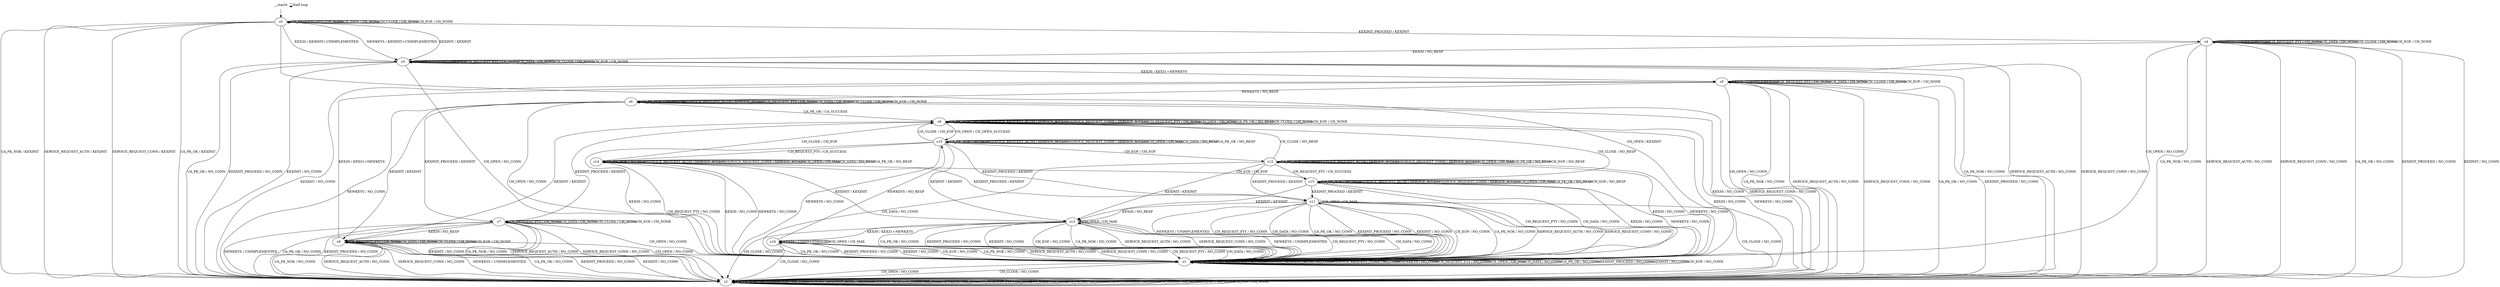 digraph G {
	graph [name=G];
	s0	[label=s0];
	s0 -> s0	[key=0,
		label="CH_REQUEST_PTY / CH_NONE"];
	s0 -> s0	[key=1,
		label="CH_DATA / CH_NONE"];
	s0 -> s0	[key=2,
		label="CH_CLOSE / CH_NONE"];
	s0 -> s0	[key=3,
		label="CH_EOF / CH_NONE"];
	s1	[label=s1];
	s0 -> s1	[key=0,
		label="CH_OPEN / KEXINIT"];
	s2	[label=s2];
	s0 -> s2	[key=0,
		label="UA_PK_NOK / KEXINIT"];
	s0 -> s2	[key=1,
		label="SERVICE_REQUEST_AUTH / KEXINIT"];
	s0 -> s2	[key=2,
		label="SERVICE_REQUEST_CONN / KEXINIT"];
	s0 -> s2	[key=3,
		label="UA_PK_OK / KEXINIT"];
	s3	[label=s3];
	s0 -> s3	[key=0,
		label="KEX30 / KEXINIT+UNIMPLEMENTED"];
	s0 -> s3	[key=1,
		label="NEWKEYS / KEXINIT+UNIMPLEMENTED"];
	s0 -> s3	[key=2,
		label="KEXINIT / KEXINIT"];
	s4	[label=s4];
	s0 -> s4	[key=0,
		label="KEXINIT_PROCEED / KEXINIT"];
	s1 -> s1	[key=0,
		label="UA_PK_NOK / NO_CONN"];
	s1 -> s1	[key=1,
		label="KEX30 / NO_CONN"];
	s1 -> s1	[key=2,
		label="SERVICE_REQUEST_AUTH / NO_CONN"];
	s1 -> s1	[key=3,
		label="SERVICE_REQUEST_CONN / NO_CONN"];
	s1 -> s1	[key=4,
		label="NEWKEYS / NO_CONN"];
	s1 -> s1	[key=5,
		label="CH_REQUEST_PTY / NO_CONN"];
	s1 -> s1	[key=6,
		label="CH_OPEN / CH_MAX"];
	s1 -> s1	[key=7,
		label="CH_DATA / NO_CONN"];
	s1 -> s1	[key=8,
		label="UA_PK_OK / NO_CONN"];
	s1 -> s1	[key=9,
		label="KEXINIT_PROCEED / NO_CONN"];
	s1 -> s1	[key=10,
		label="KEXINIT / NO_CONN"];
	s1 -> s1	[key=11,
		label="CH_EOF / NO_CONN"];
	s1 -> s2	[key=0,
		label="CH_CLOSE / NO_CONN"];
	s2 -> s1	[key=0,
		label="CH_OPEN / NO_CONN"];
	s2 -> s2	[key=0,
		label="UA_PK_NOK / NO_CONN"];
	s2 -> s2	[key=1,
		label="KEX30 / NO_CONN"];
	s2 -> s2	[key=2,
		label="SERVICE_REQUEST_AUTH / NO_CONN"];
	s2 -> s2	[key=3,
		label="SERVICE_REQUEST_CONN / NO_CONN"];
	s2 -> s2	[key=4,
		label="NEWKEYS / NO_CONN"];
	s2 -> s2	[key=5,
		label="CH_REQUEST_PTY / CH_NONE"];
	s2 -> s2	[key=6,
		label="CH_DATA / CH_NONE"];
	s2 -> s2	[key=7,
		label="UA_PK_OK / NO_CONN"];
	s2 -> s2	[key=8,
		label="KEXINIT_PROCEED / NO_CONN"];
	s2 -> s2	[key=9,
		label="CH_CLOSE / CH_NONE"];
	s2 -> s2	[key=10,
		label="KEXINIT / NO_CONN"];
	s2 -> s2	[key=11,
		label="CH_EOF / CH_NONE"];
	s3 -> s1	[key=0,
		label="CH_OPEN / NO_CONN"];
	s3 -> s2	[key=0,
		label="UA_PK_NOK / NO_CONN"];
	s3 -> s2	[key=1,
		label="SERVICE_REQUEST_AUTH / NO_CONN"];
	s3 -> s2	[key=2,
		label="SERVICE_REQUEST_CONN / NO_CONN"];
	s3 -> s2	[key=3,
		label="UA_PK_OK / NO_CONN"];
	s3 -> s2	[key=4,
		label="KEXINIT_PROCEED / NO_CONN"];
	s3 -> s2	[key=5,
		label="KEXINIT / NO_CONN"];
	s3 -> s3	[key=0,
		label="NEWKEYS / UNIMPLEMENTED"];
	s3 -> s3	[key=1,
		label="CH_REQUEST_PTY / CH_NONE"];
	s3 -> s3	[key=2,
		label="CH_DATA / CH_NONE"];
	s3 -> s3	[key=3,
		label="CH_CLOSE / CH_NONE"];
	s3 -> s3	[key=4,
		label="CH_EOF / CH_NONE"];
	s5	[label=s5];
	s3 -> s5	[key=0,
		label="KEX30 / KEX31+NEWKEYS"];
	s4 -> s1	[key=0,
		label="CH_OPEN / NO_CONN"];
	s4 -> s2	[key=0,
		label="UA_PK_NOK / NO_CONN"];
	s4 -> s2	[key=1,
		label="SERVICE_REQUEST_AUTH / NO_CONN"];
	s4 -> s2	[key=2,
		label="SERVICE_REQUEST_CONN / NO_CONN"];
	s4 -> s2	[key=3,
		label="UA_PK_OK / NO_CONN"];
	s4 -> s2	[key=4,
		label="KEXINIT_PROCEED / NO_CONN"];
	s4 -> s2	[key=5,
		label="KEXINIT / NO_CONN"];
	s4 -> s3	[key=0,
		label="KEX30 / NO_RESP"];
	s4 -> s4	[key=0,
		label="NEWKEYS / UNIMPLEMENTED"];
	s4 -> s4	[key=1,
		label="CH_REQUEST_PTY / CH_NONE"];
	s4 -> s4	[key=2,
		label="CH_DATA / CH_NONE"];
	s4 -> s4	[key=3,
		label="CH_CLOSE / CH_NONE"];
	s4 -> s4	[key=4,
		label="CH_EOF / CH_NONE"];
	s5 -> s1	[key=0,
		label="CH_OPEN / NO_CONN"];
	s5 -> s2	[key=0,
		label="UA_PK_NOK / NO_CONN"];
	s5 -> s2	[key=1,
		label="SERVICE_REQUEST_AUTH / NO_CONN"];
	s5 -> s2	[key=2,
		label="SERVICE_REQUEST_CONN / NO_CONN"];
	s5 -> s2	[key=3,
		label="UA_PK_OK / NO_CONN"];
	s5 -> s2	[key=4,
		label="KEXINIT_PROCEED / NO_CONN"];
	s5 -> s2	[key=5,
		label="KEXINIT / NO_CONN"];
	s5 -> s5	[key=0,
		label="KEX30 / UNIMPLEMENTED"];
	s5 -> s5	[key=1,
		label="CH_REQUEST_PTY / CH_NONE"];
	s5 -> s5	[key=2,
		label="CH_DATA / CH_NONE"];
	s5 -> s5	[key=3,
		label="CH_CLOSE / CH_NONE"];
	s5 -> s5	[key=4,
		label="CH_EOF / CH_NONE"];
	s6	[label=s6];
	s5 -> s6	[key=0,
		label="NEWKEYS / NO_RESP"];
	s6 -> s1	[key=0,
		label="CH_OPEN / NO_CONN"];
	s6 -> s2	[key=0,
		label="KEX30 / NO_CONN"];
	s6 -> s2	[key=1,
		label="SERVICE_REQUEST_CONN / NO_CONN"];
	s6 -> s2	[key=2,
		label="NEWKEYS / NO_CONN"];
	s6 -> s6	[key=0,
		label="UA_PK_NOK / UA_FAILURE"];
	s6 -> s6	[key=1,
		label="SERVICE_REQUEST_AUTH / SERVICE_ACCEPT"];
	s6 -> s6	[key=2,
		label="CH_REQUEST_PTY / CH_NONE"];
	s6 -> s6	[key=3,
		label="CH_DATA / CH_NONE"];
	s6 -> s6	[key=4,
		label="CH_CLOSE / CH_NONE"];
	s6 -> s6	[key=5,
		label="CH_EOF / CH_NONE"];
	s7	[label=s7];
	s6 -> s7	[key=0,
		label="KEXINIT_PROCEED / KEXINIT"];
	s8	[label=s8];
	s6 -> s8	[key=0,
		label="KEXINIT / KEXINIT"];
	s9	[label=s9];
	s6 -> s9	[key=0,
		label="UA_PK_OK / UA_SUCCESS"];
	s7 -> s1	[key=0,
		label="CH_OPEN / NO_CONN"];
	s7 -> s2	[key=0,
		label="UA_PK_NOK / NO_CONN"];
	s7 -> s2	[key=1,
		label="SERVICE_REQUEST_AUTH / NO_CONN"];
	s7 -> s2	[key=2,
		label="SERVICE_REQUEST_CONN / NO_CONN"];
	s7 -> s2	[key=3,
		label="NEWKEYS / UNIMPLEMENTED"];
	s7 -> s2	[key=4,
		label="UA_PK_OK / NO_CONN"];
	s7 -> s2	[key=5,
		label="KEXINIT_PROCEED / NO_CONN"];
	s7 -> s2	[key=6,
		label="KEXINIT / NO_CONN"];
	s7 -> s7	[key=0,
		label="CH_REQUEST_PTY / CH_NONE"];
	s7 -> s7	[key=1,
		label="CH_DATA / CH_NONE"];
	s7 -> s7	[key=2,
		label="CH_CLOSE / CH_NONE"];
	s7 -> s7	[key=3,
		label="CH_EOF / CH_NONE"];
	s7 -> s8	[key=0,
		label="KEX30 / NO_RESP"];
	s8 -> s1	[key=0,
		label="CH_OPEN / NO_CONN"];
	s8 -> s2	[key=0,
		label="UA_PK_NOK / NO_CONN"];
	s8 -> s2	[key=1,
		label="SERVICE_REQUEST_AUTH / NO_CONN"];
	s8 -> s2	[key=2,
		label="SERVICE_REQUEST_CONN / NO_CONN"];
	s8 -> s2	[key=3,
		label="NEWKEYS / UNIMPLEMENTED"];
	s8 -> s2	[key=4,
		label="UA_PK_OK / NO_CONN"];
	s8 -> s2	[key=5,
		label="KEXINIT_PROCEED / NO_CONN"];
	s8 -> s2	[key=6,
		label="KEXINIT / NO_CONN"];
	s8 -> s5	[key=0,
		label="KEX30 / KEX31+NEWKEYS"];
	s8 -> s8	[key=0,
		label="CH_REQUEST_PTY / CH_NONE"];
	s8 -> s8	[key=1,
		label="CH_DATA / CH_NONE"];
	s8 -> s8	[key=2,
		label="CH_CLOSE / CH_NONE"];
	s8 -> s8	[key=3,
		label="CH_EOF / CH_NONE"];
	s9 -> s2	[key=0,
		label="KEX30 / NO_CONN"];
	s9 -> s2	[key=1,
		label="NEWKEYS / NO_CONN"];
	s9 -> s7	[key=0,
		label="KEXINIT_PROCEED / KEXINIT"];
	s9 -> s8	[key=0,
		label="KEXINIT / KEXINIT"];
	s9 -> s9	[key=0,
		label="UA_PK_NOK / NO_RESP"];
	s9 -> s9	[key=1,
		label="SERVICE_REQUEST_AUTH / SERVICE_ACCEPT"];
	s9 -> s9	[key=2,
		label="SERVICE_REQUEST_CONN / SERVICE_ACCEPT"];
	s9 -> s9	[key=3,
		label="CH_REQUEST_PTY / CH_NONE"];
	s9 -> s9	[key=4,
		label="CH_DATA / CH_NONE"];
	s9 -> s9	[key=5,
		label="UA_PK_OK / NO_RESP"];
	s9 -> s9	[key=6,
		label="CH_CLOSE / CH_NONE"];
	s9 -> s9	[key=7,
		label="CH_EOF / CH_NONE"];
	s10	[label=s10];
	s9 -> s10	[key=0,
		label="CH_OPEN / CH_OPEN_SUCCESS"];
	s10 -> s1	[key=0,
		label="KEX30 / NO_CONN"];
	s10 -> s1	[key=1,
		label="NEWKEYS / NO_CONN"];
	s10 -> s9	[key=0,
		label="CH_CLOSE / CH_EOF"];
	s10 -> s10	[key=0,
		label="UA_PK_NOK / NO_RESP"];
	s10 -> s10	[key=1,
		label="SERVICE_REQUEST_AUTH / SERVICE_ACCEPT"];
	s10 -> s10	[key=2,
		label="SERVICE_REQUEST_CONN / SERVICE_ACCEPT"];
	s10 -> s10	[key=3,
		label="CH_OPEN / CH_MAX"];
	s10 -> s10	[key=4,
		label="CH_DATA / NO_RESP"];
	s10 -> s10	[key=5,
		label="UA_PK_OK / NO_RESP"];
	s11	[label=s11];
	s10 -> s11	[key=0,
		label="KEXINIT_PROCEED / KEXINIT"];
	s12	[label=s12];
	s10 -> s12	[key=0,
		label="CH_EOF / CH_EOF"];
	s13	[label=s13];
	s10 -> s13	[key=0,
		label="KEXINIT / KEXINIT"];
	s14	[label=s14];
	s10 -> s14	[key=0,
		label="CH_REQUEST_PTY / CH_SUCCESS"];
	s11 -> s1	[key=0,
		label="UA_PK_NOK / NO_CONN"];
	s11 -> s1	[key=1,
		label="SERVICE_REQUEST_AUTH / NO_CONN"];
	s11 -> s1	[key=2,
		label="SERVICE_REQUEST_CONN / NO_CONN"];
	s11 -> s1	[key=3,
		label="NEWKEYS / UNIMPLEMENTED"];
	s11 -> s1	[key=4,
		label="CH_REQUEST_PTY / NO_CONN"];
	s11 -> s1	[key=5,
		label="CH_DATA / NO_CONN"];
	s11 -> s1	[key=6,
		label="UA_PK_OK / NO_CONN"];
	s11 -> s1	[key=7,
		label="KEXINIT_PROCEED / NO_CONN"];
	s11 -> s1	[key=8,
		label="KEXINIT / NO_CONN"];
	s11 -> s1	[key=9,
		label="CH_EOF / NO_CONN"];
	s11 -> s2	[key=0,
		label="CH_CLOSE / NO_CONN"];
	s11 -> s11	[key=0,
		label="CH_OPEN / CH_MAX"];
	s11 -> s13	[key=0,
		label="KEX30 / NO_RESP"];
	s12 -> s1	[key=0,
		label="KEX30 / NO_CONN"];
	s12 -> s1	[key=1,
		label="NEWKEYS / NO_CONN"];
	s12 -> s1	[key=2,
		label="CH_DATA / NO_CONN"];
	s12 -> s9	[key=0,
		label="CH_CLOSE / NO_RESP"];
	s12 -> s11	[key=0,
		label="KEXINIT_PROCEED / KEXINIT"];
	s12 -> s12	[key=0,
		label="UA_PK_NOK / NO_RESP"];
	s12 -> s12	[key=1,
		label="SERVICE_REQUEST_AUTH / SERVICE_ACCEPT"];
	s12 -> s12	[key=2,
		label="SERVICE_REQUEST_CONN / SERVICE_ACCEPT"];
	s12 -> s12	[key=3,
		label="CH_OPEN / CH_MAX"];
	s12 -> s12	[key=4,
		label="UA_PK_OK / NO_RESP"];
	s12 -> s12	[key=5,
		label="CH_EOF / NO_RESP"];
	s12 -> s13	[key=0,
		label="KEXINIT / KEXINIT"];
	s15	[label=s15];
	s12 -> s15	[key=0,
		label="CH_REQUEST_PTY / CH_SUCCESS"];
	s13 -> s1	[key=0,
		label="UA_PK_NOK / NO_CONN"];
	s13 -> s1	[key=1,
		label="SERVICE_REQUEST_AUTH / NO_CONN"];
	s13 -> s1	[key=2,
		label="SERVICE_REQUEST_CONN / NO_CONN"];
	s13 -> s1	[key=3,
		label="NEWKEYS / UNIMPLEMENTED"];
	s13 -> s1	[key=4,
		label="CH_REQUEST_PTY / NO_CONN"];
	s13 -> s1	[key=5,
		label="CH_DATA / NO_CONN"];
	s13 -> s1	[key=6,
		label="UA_PK_OK / NO_CONN"];
	s13 -> s1	[key=7,
		label="KEXINIT_PROCEED / NO_CONN"];
	s13 -> s1	[key=8,
		label="KEXINIT / NO_CONN"];
	s13 -> s1	[key=9,
		label="CH_EOF / NO_CONN"];
	s13 -> s2	[key=0,
		label="CH_CLOSE / NO_CONN"];
	s13 -> s13	[key=0,
		label="CH_OPEN / CH_MAX"];
	s16	[label=s16];
	s13 -> s16	[key=0,
		label="KEX30 / KEX31+NEWKEYS"];
	s14 -> s1	[key=0,
		label="KEX30 / NO_CONN"];
	s14 -> s1	[key=1,
		label="NEWKEYS / NO_CONN"];
	s14 -> s1	[key=2,
		label="CH_REQUEST_PTY / NO_CONN"];
	s14 -> s9	[key=0,
		label="CH_CLOSE / CH_EOF"];
	s14 -> s11	[key=0,
		label="KEXINIT_PROCEED / KEXINIT"];
	s14 -> s13	[key=0,
		label="KEXINIT / KEXINIT"];
	s14 -> s14	[key=0,
		label="UA_PK_NOK / NO_RESP"];
	s14 -> s14	[key=1,
		label="SERVICE_REQUEST_AUTH / SERVICE_ACCEPT"];
	s14 -> s14	[key=2,
		label="SERVICE_REQUEST_CONN / SERVICE_ACCEPT"];
	s14 -> s14	[key=3,
		label="CH_OPEN / CH_MAX"];
	s14 -> s14	[key=4,
		label="CH_DATA / NO_RESP"];
	s14 -> s14	[key=5,
		label="UA_PK_OK / NO_RESP"];
	s14 -> s15	[key=0,
		label="CH_EOF / CH_EOF"];
	s15 -> s1	[key=0,
		label="KEX30 / NO_CONN"];
	s15 -> s1	[key=1,
		label="NEWKEYS / NO_CONN"];
	s15 -> s1	[key=2,
		label="CH_REQUEST_PTY / NO_CONN"];
	s15 -> s1	[key=3,
		label="CH_DATA / NO_CONN"];
	s15 -> s9	[key=0,
		label="CH_CLOSE / NO_RESP"];
	s15 -> s11	[key=0,
		label="KEXINIT_PROCEED / KEXINIT"];
	s15 -> s13	[key=0,
		label="KEXINIT / KEXINIT"];
	s15 -> s15	[key=0,
		label="UA_PK_NOK / NO_RESP"];
	s15 -> s15	[key=1,
		label="SERVICE_REQUEST_AUTH / SERVICE_ACCEPT"];
	s15 -> s15	[key=2,
		label="SERVICE_REQUEST_CONN / SERVICE_ACCEPT"];
	s15 -> s15	[key=3,
		label="CH_OPEN / CH_MAX"];
	s15 -> s15	[key=4,
		label="UA_PK_OK / NO_RESP"];
	s15 -> s15	[key=5,
		label="CH_EOF / NO_RESP"];
	s16 -> s1	[key=0,
		label="UA_PK_NOK / NO_CONN"];
	s16 -> s1	[key=1,
		label="SERVICE_REQUEST_AUTH / NO_CONN"];
	s16 -> s1	[key=2,
		label="SERVICE_REQUEST_CONN / NO_CONN"];
	s16 -> s1	[key=3,
		label="CH_REQUEST_PTY / NO_CONN"];
	s16 -> s1	[key=4,
		label="CH_DATA / NO_CONN"];
	s16 -> s1	[key=5,
		label="UA_PK_OK / NO_CONN"];
	s16 -> s1	[key=6,
		label="KEXINIT_PROCEED / NO_CONN"];
	s16 -> s1	[key=7,
		label="KEXINIT / NO_CONN"];
	s16 -> s1	[key=8,
		label="CH_EOF / NO_CONN"];
	s16 -> s2	[key=0,
		label="CH_CLOSE / NO_CONN"];
	s16 -> s10	[key=0,
		label="NEWKEYS / NO_RESP"];
	s16 -> s16	[key=0,
		label="KEX30 / UNIMPLEMENTED"];
	s16 -> s16	[key=1,
		label="CH_OPEN / CH_MAX"];
	__start0	[shape=none];
	__start0 -> s0	[key=0];
	__start0 -> __start0	[key=0,
		label="Self loop"];
}
